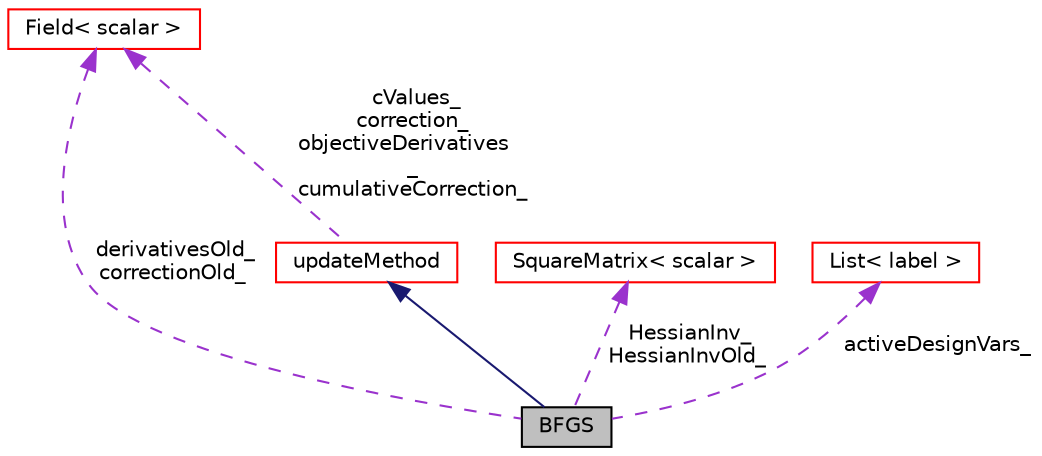 digraph "BFGS"
{
  bgcolor="transparent";
  edge [fontname="Helvetica",fontsize="10",labelfontname="Helvetica",labelfontsize="10"];
  node [fontname="Helvetica",fontsize="10",shape=record];
  Node1 [label="BFGS",height=0.2,width=0.4,color="black", fillcolor="grey75", style="filled" fontcolor="black"];
  Node2 -> Node1 [dir="back",color="midnightblue",fontsize="10",style="solid",fontname="Helvetica"];
  Node2 [label="updateMethod",height=0.2,width=0.4,color="red",URL="$classFoam_1_1updateMethod.html",tooltip="Abstract base class for optimisation methods. "];
  Node3 -> Node2 [dir="back",color="darkorchid3",fontsize="10",style="dashed",label=" cValues_\ncorrection_\nobjectiveDerivatives\l_\ncumulativeCorrection_" ,fontname="Helvetica"];
  Node3 [label="Field\< scalar \>",height=0.2,width=0.4,color="red",URL="$classFoam_1_1Field.html"];
  Node4 -> Node1 [dir="back",color="darkorchid3",fontsize="10",style="dashed",label=" HessianInv_\nHessianInvOld_" ,fontname="Helvetica"];
  Node4 [label="SquareMatrix\< scalar \>",height=0.2,width=0.4,color="red",URL="$classFoam_1_1SquareMatrix.html"];
  Node5 -> Node1 [dir="back",color="darkorchid3",fontsize="10",style="dashed",label=" activeDesignVars_" ,fontname="Helvetica"];
  Node5 [label="List\< label \>",height=0.2,width=0.4,color="red",URL="$classFoam_1_1List.html"];
  Node3 -> Node1 [dir="back",color="darkorchid3",fontsize="10",style="dashed",label=" derivativesOld_\ncorrectionOld_" ,fontname="Helvetica"];
}
